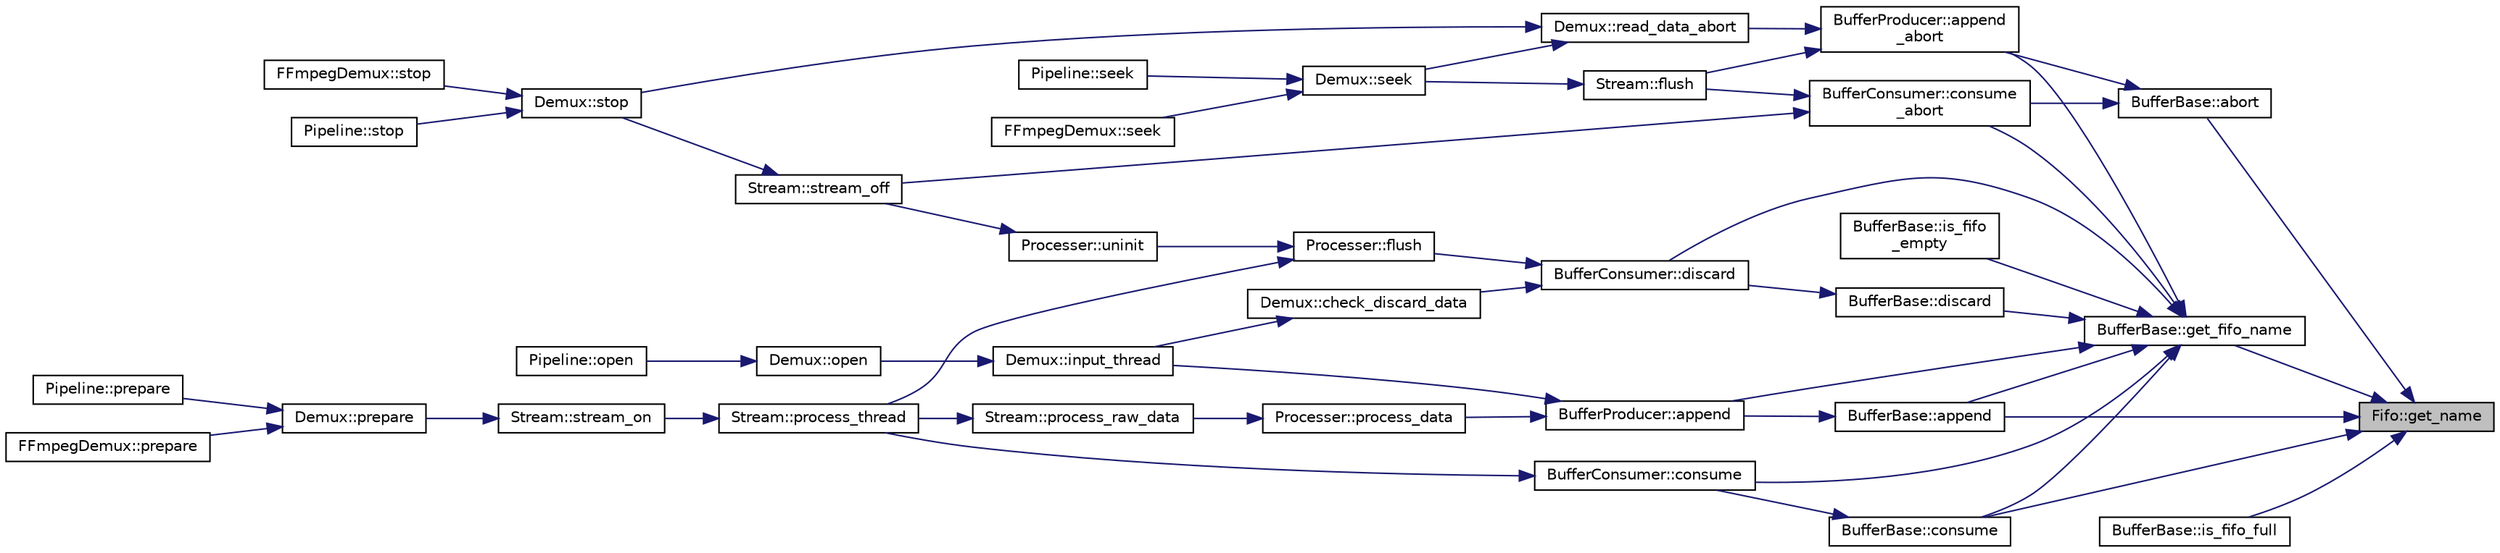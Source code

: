 digraph "Fifo::get_name"
{
 // LATEX_PDF_SIZE
  edge [fontname="Helvetica",fontsize="10",labelfontname="Helvetica",labelfontsize="10"];
  node [fontname="Helvetica",fontsize="10",shape=record];
  rankdir="RL";
  Node1 [label="Fifo::get_name",height=0.2,width=0.4,color="black", fillcolor="grey75", style="filled", fontcolor="black",tooltip=" "];
  Node1 -> Node2 [dir="back",color="midnightblue",fontsize="10",style="solid",fontname="Helvetica"];
  Node2 [label="BufferBase::abort",height=0.2,width=0.4,color="black", fillcolor="white", style="filled",URL="$class_buffer_base.html#a851b22de6f6f587c912ebd54f77110e9",tooltip=" "];
  Node2 -> Node3 [dir="back",color="midnightblue",fontsize="10",style="solid",fontname="Helvetica"];
  Node3 [label="BufferProducer::append\l_abort",height=0.2,width=0.4,color="black", fillcolor="white", style="filled",URL="$class_buffer_producer.html#a18ae4d4c929e18049aed4f122da5e431",tooltip=" "];
  Node3 -> Node4 [dir="back",color="midnightblue",fontsize="10",style="solid",fontname="Helvetica"];
  Node4 [label="Stream::flush",height=0.2,width=0.4,color="black", fillcolor="white", style="filled",URL="$class_stream.html#a2d04afb7b7f3a600b8f74f94972f663b",tooltip=" "];
  Node4 -> Node5 [dir="back",color="midnightblue",fontsize="10",style="solid",fontname="Helvetica"];
  Node5 [label="Demux::seek",height=0.2,width=0.4,color="black", fillcolor="white", style="filled",URL="$class_demux.html#aa3b569b91ffc209fb1d481dfea2bbd30",tooltip=" "];
  Node5 -> Node6 [dir="back",color="midnightblue",fontsize="10",style="solid",fontname="Helvetica"];
  Node6 [label="Pipeline::seek",height=0.2,width=0.4,color="black", fillcolor="white", style="filled",URL="$class_pipeline.html#a18466bc7c0f2ee5a3c0aec69d4a4cbc7",tooltip=" "];
  Node5 -> Node7 [dir="back",color="midnightblue",fontsize="10",style="solid",fontname="Helvetica"];
  Node7 [label="FFmpegDemux::seek",height=0.2,width=0.4,color="black", fillcolor="white", style="filled",URL="$class_f_fmpeg_demux.html#a38bc667928f757f1ecc676a7468df806",tooltip=" "];
  Node3 -> Node8 [dir="back",color="midnightblue",fontsize="10",style="solid",fontname="Helvetica"];
  Node8 [label="Demux::read_data_abort",height=0.2,width=0.4,color="black", fillcolor="white", style="filled",URL="$class_demux.html#ac13e149abf0296c815710958ca1fc36a",tooltip=" "];
  Node8 -> Node5 [dir="back",color="midnightblue",fontsize="10",style="solid",fontname="Helvetica"];
  Node8 -> Node9 [dir="back",color="midnightblue",fontsize="10",style="solid",fontname="Helvetica"];
  Node9 [label="Demux::stop",height=0.2,width=0.4,color="black", fillcolor="white", style="filled",URL="$class_demux.html#ae08104aa04f971a54097b5232bcc560e",tooltip=" "];
  Node9 -> Node10 [dir="back",color="midnightblue",fontsize="10",style="solid",fontname="Helvetica"];
  Node10 [label="Pipeline::stop",height=0.2,width=0.4,color="black", fillcolor="white", style="filled",URL="$class_pipeline.html#a86920dae4768875dfb12bf19323e0b37",tooltip=" "];
  Node9 -> Node11 [dir="back",color="midnightblue",fontsize="10",style="solid",fontname="Helvetica"];
  Node11 [label="FFmpegDemux::stop",height=0.2,width=0.4,color="black", fillcolor="white", style="filled",URL="$class_f_fmpeg_demux.html#a5ca4c2d03fec816a804625cdfdfeca10",tooltip=" "];
  Node2 -> Node12 [dir="back",color="midnightblue",fontsize="10",style="solid",fontname="Helvetica"];
  Node12 [label="BufferConsumer::consume\l_abort",height=0.2,width=0.4,color="black", fillcolor="white", style="filled",URL="$class_buffer_consumer.html#a5f1cf755856843e892f40bdcdbdc5b0f",tooltip=" "];
  Node12 -> Node4 [dir="back",color="midnightblue",fontsize="10",style="solid",fontname="Helvetica"];
  Node12 -> Node13 [dir="back",color="midnightblue",fontsize="10",style="solid",fontname="Helvetica"];
  Node13 [label="Stream::stream_off",height=0.2,width=0.4,color="black", fillcolor="white", style="filled",URL="$class_stream.html#acbcd02a56b926b833184965fb245dd4f",tooltip=" "];
  Node13 -> Node9 [dir="back",color="midnightblue",fontsize="10",style="solid",fontname="Helvetica"];
  Node1 -> Node14 [dir="back",color="midnightblue",fontsize="10",style="solid",fontname="Helvetica"];
  Node14 [label="BufferBase::append",height=0.2,width=0.4,color="black", fillcolor="white", style="filled",URL="$class_buffer_base.html#a611e3f4eb911fc58bc811062c38b54eb",tooltip=" "];
  Node14 -> Node15 [dir="back",color="midnightblue",fontsize="10",style="solid",fontname="Helvetica"];
  Node15 [label="BufferProducer::append",height=0.2,width=0.4,color="black", fillcolor="white", style="filled",URL="$class_buffer_producer.html#add60c6542518e19e812e8d084746dc9d",tooltip=" "];
  Node15 -> Node16 [dir="back",color="midnightblue",fontsize="10",style="solid",fontname="Helvetica"];
  Node16 [label="Demux::input_thread",height=0.2,width=0.4,color="black", fillcolor="white", style="filled",URL="$class_demux.html#af2e2bb1444b5e10b7117c92308765025",tooltip=" "];
  Node16 -> Node17 [dir="back",color="midnightblue",fontsize="10",style="solid",fontname="Helvetica"];
  Node17 [label="Demux::open",height=0.2,width=0.4,color="black", fillcolor="white", style="filled",URL="$class_demux.html#a09853224e4c953a526df5e975db20eda",tooltip=" "];
  Node17 -> Node18 [dir="back",color="midnightblue",fontsize="10",style="solid",fontname="Helvetica"];
  Node18 [label="Pipeline::open",height=0.2,width=0.4,color="black", fillcolor="white", style="filled",URL="$class_pipeline.html#a912d9d6f767048e1661c8a0a7177bb4e",tooltip=" "];
  Node15 -> Node19 [dir="back",color="midnightblue",fontsize="10",style="solid",fontname="Helvetica"];
  Node19 [label="Processer::process_data",height=0.2,width=0.4,color="black", fillcolor="white", style="filled",URL="$class_processer.html#ade9765442a05c2415f80900469d427c1",tooltip=" "];
  Node19 -> Node20 [dir="back",color="midnightblue",fontsize="10",style="solid",fontname="Helvetica"];
  Node20 [label="Stream::process_raw_data",height=0.2,width=0.4,color="black", fillcolor="white", style="filled",URL="$class_stream.html#adbe4eb3f5bf605a94848976b3915fee9",tooltip=" "];
  Node20 -> Node21 [dir="back",color="midnightblue",fontsize="10",style="solid",fontname="Helvetica"];
  Node21 [label="Stream::process_thread",height=0.2,width=0.4,color="black", fillcolor="white", style="filled",URL="$class_stream.html#a346edfae844caa31dcb4678d0be12681",tooltip=" "];
  Node21 -> Node22 [dir="back",color="midnightblue",fontsize="10",style="solid",fontname="Helvetica"];
  Node22 [label="Stream::stream_on",height=0.2,width=0.4,color="black", fillcolor="white", style="filled",URL="$class_stream.html#a920a4c79dae94b690c7160da47293bb8",tooltip=" "];
  Node22 -> Node23 [dir="back",color="midnightblue",fontsize="10",style="solid",fontname="Helvetica"];
  Node23 [label="Demux::prepare",height=0.2,width=0.4,color="black", fillcolor="white", style="filled",URL="$class_demux.html#a5eef7588114eb499fbc2dd6df397e29d",tooltip=" "];
  Node23 -> Node24 [dir="back",color="midnightblue",fontsize="10",style="solid",fontname="Helvetica"];
  Node24 [label="Pipeline::prepare",height=0.2,width=0.4,color="black", fillcolor="white", style="filled",URL="$class_pipeline.html#a249cdde2154c38d931fb6e3d2cb8da79",tooltip=" "];
  Node23 -> Node25 [dir="back",color="midnightblue",fontsize="10",style="solid",fontname="Helvetica"];
  Node25 [label="FFmpegDemux::prepare",height=0.2,width=0.4,color="black", fillcolor="white", style="filled",URL="$class_f_fmpeg_demux.html#aa59cf517ce805dfe3a72983527e559b5",tooltip=" "];
  Node1 -> Node26 [dir="back",color="midnightblue",fontsize="10",style="solid",fontname="Helvetica"];
  Node26 [label="BufferBase::consume",height=0.2,width=0.4,color="black", fillcolor="white", style="filled",URL="$class_buffer_base.html#a76e6959faff94d7a0561003d390d84c8",tooltip=" "];
  Node26 -> Node27 [dir="back",color="midnightblue",fontsize="10",style="solid",fontname="Helvetica"];
  Node27 [label="BufferConsumer::consume",height=0.2,width=0.4,color="black", fillcolor="white", style="filled",URL="$class_buffer_consumer.html#addd003a088b10c697729e731f77b3bfd",tooltip=" "];
  Node27 -> Node21 [dir="back",color="midnightblue",fontsize="10",style="solid",fontname="Helvetica"];
  Node1 -> Node28 [dir="back",color="midnightblue",fontsize="10",style="solid",fontname="Helvetica"];
  Node28 [label="BufferBase::get_fifo_name",height=0.2,width=0.4,color="black", fillcolor="white", style="filled",URL="$class_buffer_base.html#a801e2e43bb032c4b455f4b18a224e838",tooltip=" "];
  Node28 -> Node14 [dir="back",color="midnightblue",fontsize="10",style="solid",fontname="Helvetica"];
  Node28 -> Node15 [dir="back",color="midnightblue",fontsize="10",style="solid",fontname="Helvetica"];
  Node28 -> Node3 [dir="back",color="midnightblue",fontsize="10",style="solid",fontname="Helvetica"];
  Node28 -> Node26 [dir="back",color="midnightblue",fontsize="10",style="solid",fontname="Helvetica"];
  Node28 -> Node27 [dir="back",color="midnightblue",fontsize="10",style="solid",fontname="Helvetica"];
  Node28 -> Node12 [dir="back",color="midnightblue",fontsize="10",style="solid",fontname="Helvetica"];
  Node28 -> Node29 [dir="back",color="midnightblue",fontsize="10",style="solid",fontname="Helvetica"];
  Node29 [label="BufferBase::discard",height=0.2,width=0.4,color="black", fillcolor="white", style="filled",URL="$class_buffer_base.html#acdf2985c9ec07d9b27ac3078c1439307",tooltip=" "];
  Node29 -> Node30 [dir="back",color="midnightblue",fontsize="10",style="solid",fontname="Helvetica"];
  Node30 [label="BufferConsumer::discard",height=0.2,width=0.4,color="black", fillcolor="white", style="filled",URL="$class_buffer_consumer.html#a6d48beb5f7d243a49079e4b0fb85b653",tooltip=" "];
  Node30 -> Node31 [dir="back",color="midnightblue",fontsize="10",style="solid",fontname="Helvetica"];
  Node31 [label="Demux::check_discard_data",height=0.2,width=0.4,color="black", fillcolor="white", style="filled",URL="$class_demux.html#aa7f5854ba82f745544fc6e579f33202c",tooltip=" "];
  Node31 -> Node16 [dir="back",color="midnightblue",fontsize="10",style="solid",fontname="Helvetica"];
  Node30 -> Node32 [dir="back",color="midnightblue",fontsize="10",style="solid",fontname="Helvetica"];
  Node32 [label="Processer::flush",height=0.2,width=0.4,color="black", fillcolor="white", style="filled",URL="$class_processer.html#a7250f01dd404dbd825f5820f7f06966d",tooltip=" "];
  Node32 -> Node21 [dir="back",color="midnightblue",fontsize="10",style="solid",fontname="Helvetica"];
  Node32 -> Node33 [dir="back",color="midnightblue",fontsize="10",style="solid",fontname="Helvetica"];
  Node33 [label="Processer::uninit",height=0.2,width=0.4,color="black", fillcolor="white", style="filled",URL="$class_processer.html#adc8da48ec64e1666e19abf952d964698",tooltip=" "];
  Node33 -> Node13 [dir="back",color="midnightblue",fontsize="10",style="solid",fontname="Helvetica"];
  Node28 -> Node30 [dir="back",color="midnightblue",fontsize="10",style="solid",fontname="Helvetica"];
  Node28 -> Node34 [dir="back",color="midnightblue",fontsize="10",style="solid",fontname="Helvetica"];
  Node34 [label="BufferBase::is_fifo\l_empty",height=0.2,width=0.4,color="black", fillcolor="white", style="filled",URL="$class_buffer_base.html#adbefb787f71511df48a99a74be2c9ec4",tooltip=" "];
  Node1 -> Node35 [dir="back",color="midnightblue",fontsize="10",style="solid",fontname="Helvetica"];
  Node35 [label="BufferBase::is_fifo_full",height=0.2,width=0.4,color="black", fillcolor="white", style="filled",URL="$class_buffer_base.html#aa5bdf6a23c808fac46a715627e440f1d",tooltip=" "];
}
